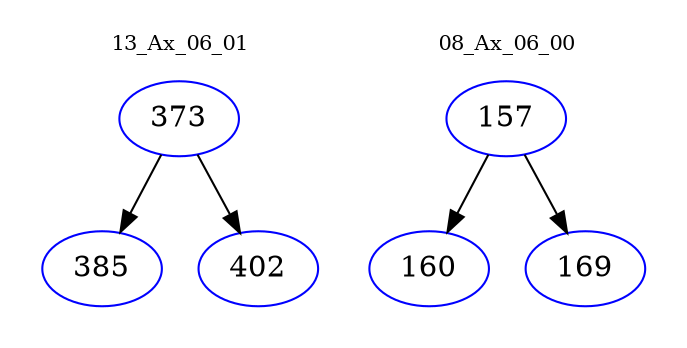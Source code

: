 digraph{
subgraph cluster_0 {
color = white
label = "13_Ax_06_01";
fontsize=10;
T0_373 [label="373", color="blue"]
T0_373 -> T0_385 [color="black"]
T0_385 [label="385", color="blue"]
T0_373 -> T0_402 [color="black"]
T0_402 [label="402", color="blue"]
}
subgraph cluster_1 {
color = white
label = "08_Ax_06_00";
fontsize=10;
T1_157 [label="157", color="blue"]
T1_157 -> T1_160 [color="black"]
T1_160 [label="160", color="blue"]
T1_157 -> T1_169 [color="black"]
T1_169 [label="169", color="blue"]
}
}
